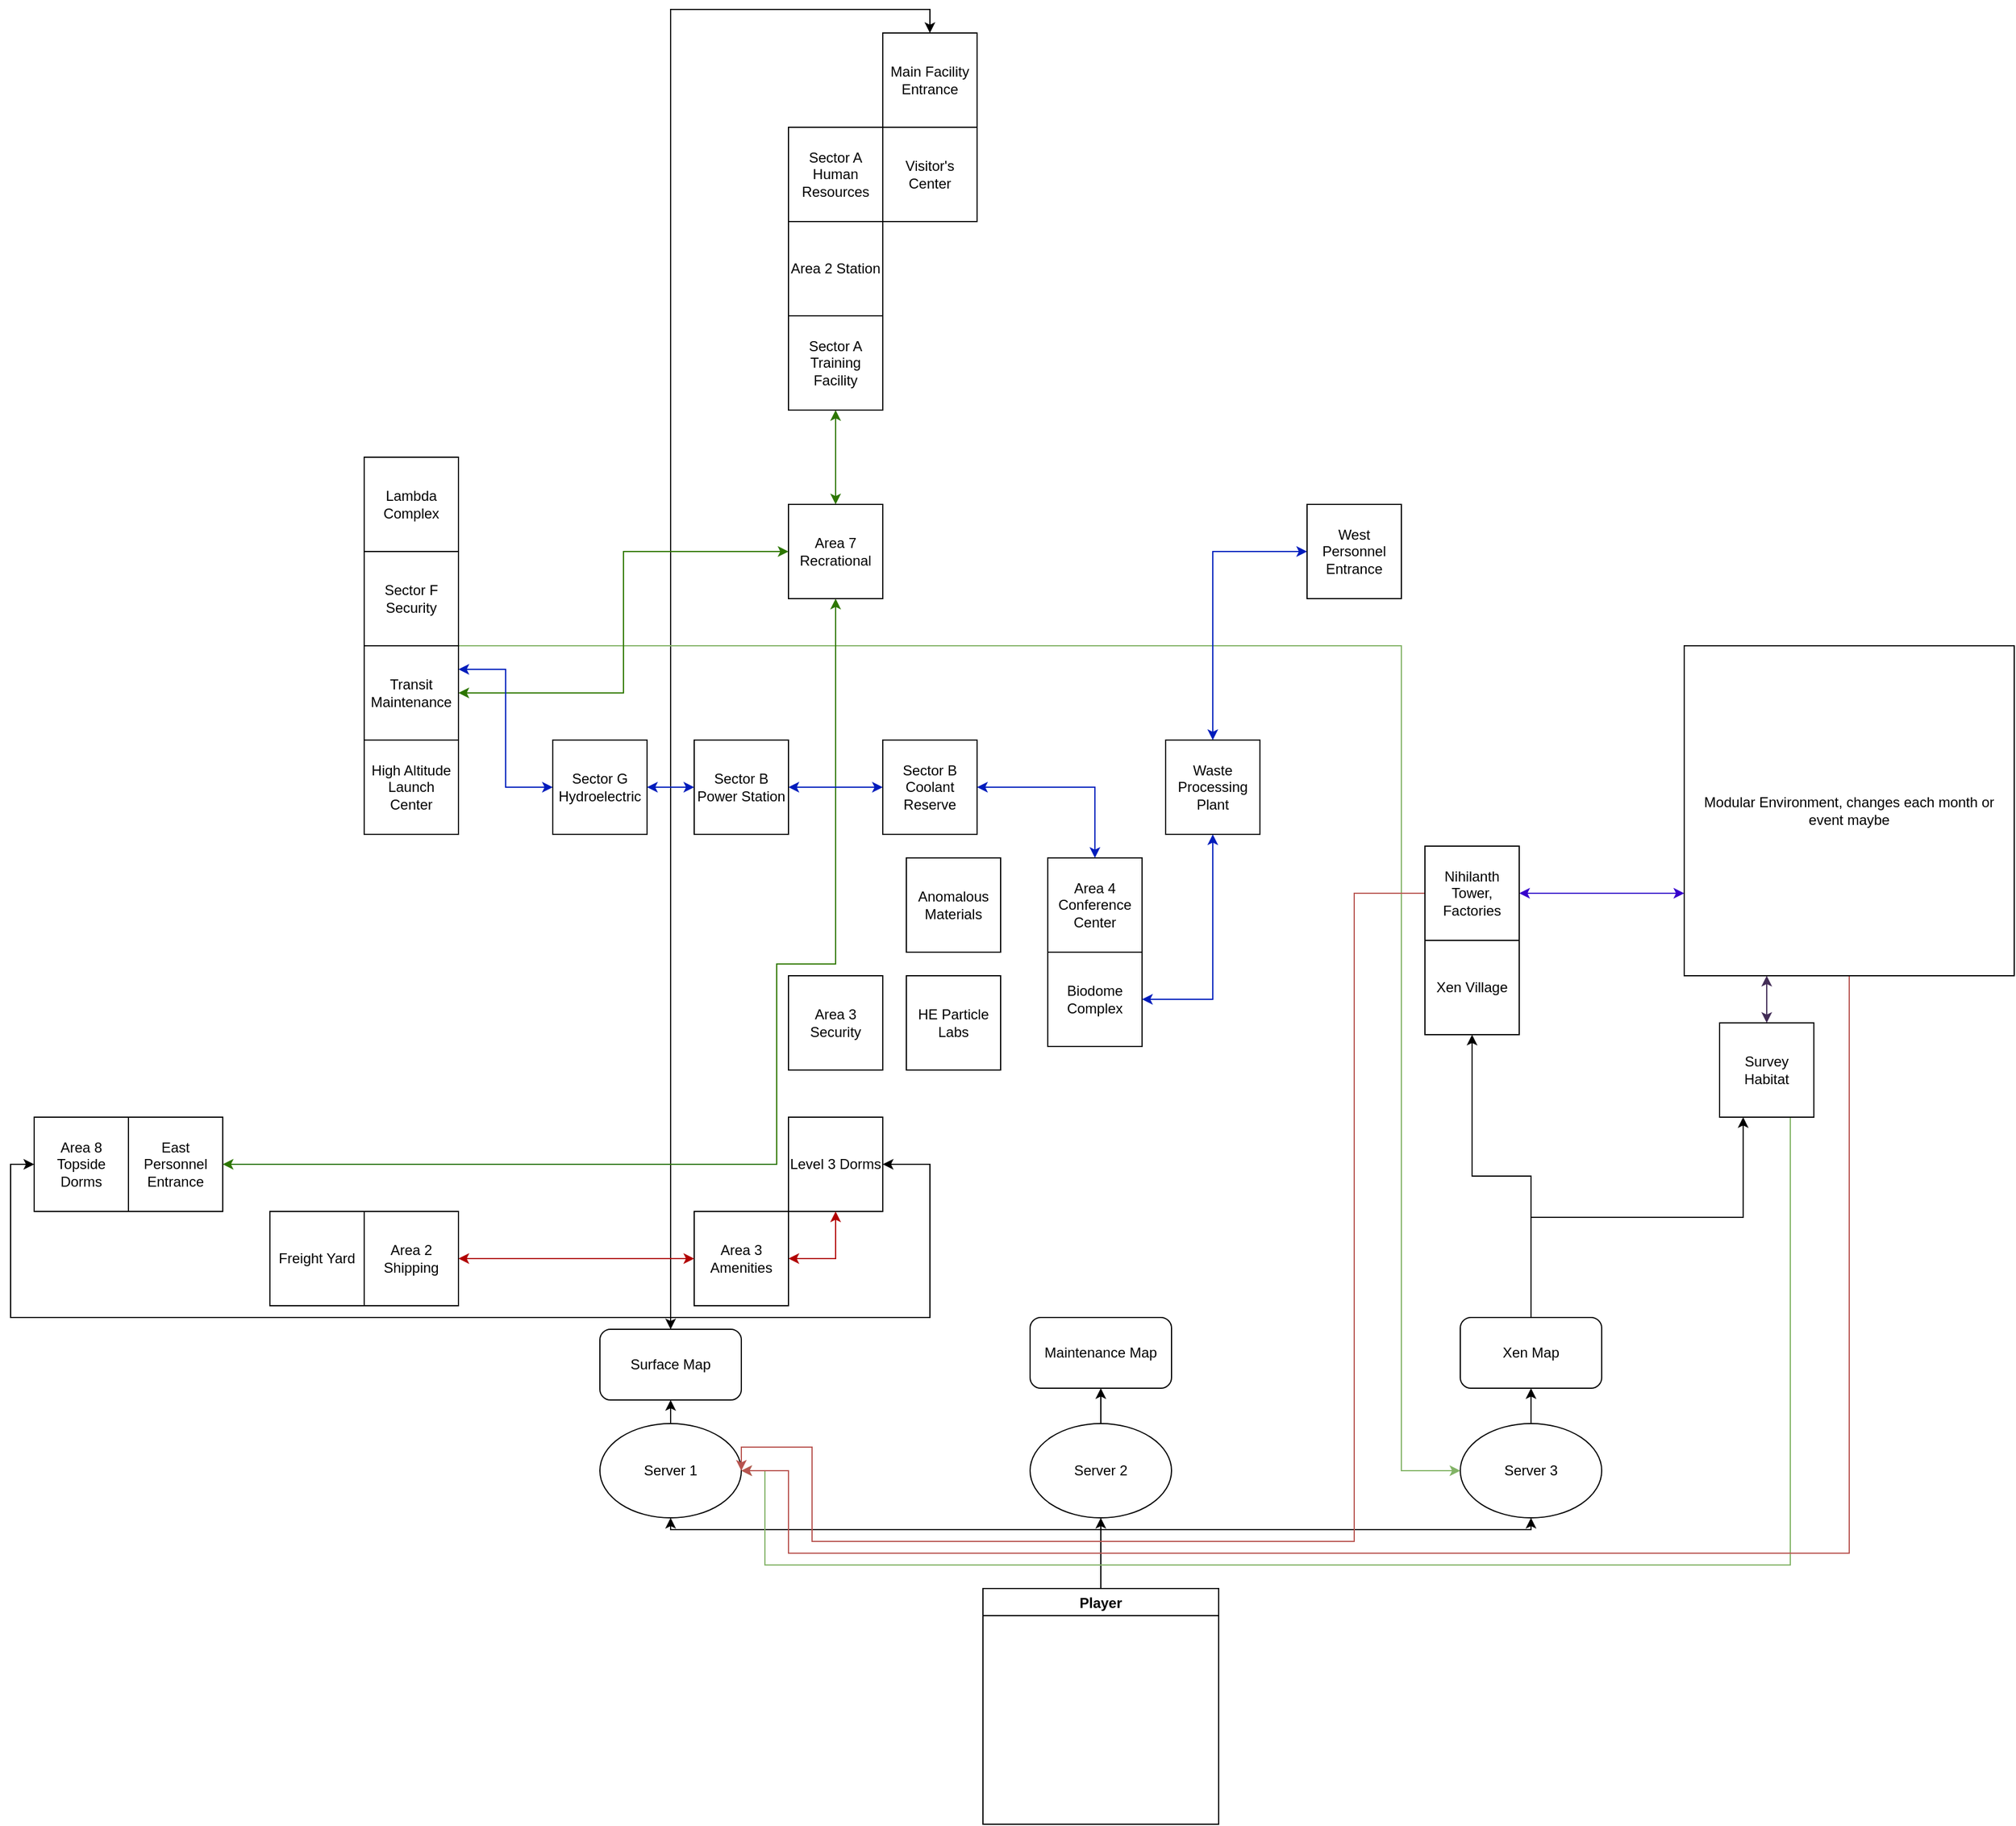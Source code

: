 <mxfile version="16.6.4" type="github">
  <diagram id="pAxz8__UEu0tE-uq1FwQ" name="Page-1">
    <mxGraphModel dx="2871" dy="2224" grid="1" gridSize="10" guides="1" tooltips="1" connect="1" arrows="1" fold="1" page="1" pageScale="1" pageWidth="850" pageHeight="1100" math="0" shadow="0">
      <root>
        <mxCell id="0" />
        <mxCell id="1" parent="0" />
        <mxCell id="gdxoQut8BHxpfie8aeQP-1" style="edgeStyle=orthogonalEdgeStyle;rounded=0;orthogonalLoop=1;jettySize=auto;html=1;exitX=0.5;exitY=0;exitDx=0;exitDy=0;entryX=0.5;entryY=1;entryDx=0;entryDy=0;" parent="1" source="gdxoQut8BHxpfie8aeQP-4" target="gdxoQut8BHxpfie8aeQP-13" edge="1">
          <mxGeometry relative="1" as="geometry">
            <Array as="points">
              <mxPoint x="425" y="430" />
              <mxPoint x="425" y="430" />
            </Array>
          </mxGeometry>
        </mxCell>
        <mxCell id="gdxoQut8BHxpfie8aeQP-2" style="edgeStyle=orthogonalEdgeStyle;rounded=0;orthogonalLoop=1;jettySize=auto;html=1;exitX=0.5;exitY=0;exitDx=0;exitDy=0;entryX=0.5;entryY=1;entryDx=0;entryDy=0;" parent="1" source="gdxoQut8BHxpfie8aeQP-4" target="gdxoQut8BHxpfie8aeQP-8" edge="1">
          <mxGeometry relative="1" as="geometry">
            <Array as="points">
              <mxPoint x="425" y="430" />
              <mxPoint x="60" y="430" />
            </Array>
          </mxGeometry>
        </mxCell>
        <mxCell id="gdxoQut8BHxpfie8aeQP-3" style="edgeStyle=orthogonalEdgeStyle;rounded=0;orthogonalLoop=1;jettySize=auto;html=1;exitX=0.5;exitY=0;exitDx=0;exitDy=0;entryX=0.5;entryY=1;entryDx=0;entryDy=0;" parent="1" source="gdxoQut8BHxpfie8aeQP-4" target="gdxoQut8BHxpfie8aeQP-10" edge="1">
          <mxGeometry relative="1" as="geometry">
            <Array as="points">
              <mxPoint x="425" y="430" />
              <mxPoint x="790" y="430" />
            </Array>
          </mxGeometry>
        </mxCell>
        <mxCell id="gdxoQut8BHxpfie8aeQP-4" value="Player" style="swimlane;" parent="1" vertex="1">
          <mxGeometry x="325" y="480" width="200" height="200" as="geometry" />
        </mxCell>
        <mxCell id="gdxoQut8BHxpfie8aeQP-19" style="edgeStyle=orthogonalEdgeStyle;rounded=0;orthogonalLoop=1;jettySize=auto;html=1;exitX=0.5;exitY=0;exitDx=0;exitDy=0;entryX=1;entryY=0.5;entryDx=0;entryDy=0;" parent="1" source="gdxoQut8BHxpfie8aeQP-5" target="gdxoQut8BHxpfie8aeQP-17" edge="1">
          <mxGeometry relative="1" as="geometry">
            <mxPoint x="310" y="120" as="targetPoint" />
            <Array as="points">
              <mxPoint x="60" y="250" />
              <mxPoint x="280" y="250" />
              <mxPoint x="280" y="120" />
            </Array>
          </mxGeometry>
        </mxCell>
        <mxCell id="fsi9qY0LOS0fLVxbP0fn-8" style="edgeStyle=orthogonalEdgeStyle;rounded=0;orthogonalLoop=1;jettySize=auto;html=1;exitX=0.5;exitY=0;exitDx=0;exitDy=0;entryX=0.5;entryY=0;entryDx=0;entryDy=0;" edge="1" parent="1" source="gdxoQut8BHxpfie8aeQP-5" target="gdxoQut8BHxpfie8aeQP-15">
          <mxGeometry relative="1" as="geometry">
            <mxPoint x="60" y="-540" as="targetPoint" />
          </mxGeometry>
        </mxCell>
        <mxCell id="fsi9qY0LOS0fLVxbP0fn-58" style="edgeStyle=orthogonalEdgeStyle;rounded=0;orthogonalLoop=1;jettySize=auto;html=1;exitX=0.5;exitY=0;exitDx=0;exitDy=0;entryX=0;entryY=0.5;entryDx=0;entryDy=0;startArrow=classic;startFill=1;strokeColor=default;" edge="1" parent="1" source="gdxoQut8BHxpfie8aeQP-5" target="fsi9qY0LOS0fLVxbP0fn-9">
          <mxGeometry relative="1" as="geometry">
            <Array as="points">
              <mxPoint x="60" y="250" />
              <mxPoint x="-500" y="250" />
              <mxPoint x="-500" y="120" />
            </Array>
          </mxGeometry>
        </mxCell>
        <mxCell id="gdxoQut8BHxpfie8aeQP-5" value="Surface Map" style="rounded=1;whiteSpace=wrap;html=1;" parent="1" vertex="1">
          <mxGeometry y="260" width="120" height="60" as="geometry" />
        </mxCell>
        <mxCell id="gdxoQut8BHxpfie8aeQP-22" style="edgeStyle=orthogonalEdgeStyle;rounded=0;orthogonalLoop=1;jettySize=auto;html=1;exitX=0.5;exitY=0;exitDx=0;exitDy=0;entryX=0.25;entryY=1;entryDx=0;entryDy=0;" parent="1" source="gdxoQut8BHxpfie8aeQP-6" target="gdxoQut8BHxpfie8aeQP-21" edge="1">
          <mxGeometry relative="1" as="geometry" />
        </mxCell>
        <mxCell id="gdxoQut8BHxpfie8aeQP-24" style="edgeStyle=orthogonalEdgeStyle;rounded=0;orthogonalLoop=1;jettySize=auto;html=1;exitX=0.5;exitY=0;exitDx=0;exitDy=0;entryX=0.5;entryY=1;entryDx=0;entryDy=0;" parent="1" source="gdxoQut8BHxpfie8aeQP-6" target="gdxoQut8BHxpfie8aeQP-23" edge="1">
          <mxGeometry relative="1" as="geometry" />
        </mxCell>
        <mxCell id="gdxoQut8BHxpfie8aeQP-6" value="Xen Map" style="rounded=1;whiteSpace=wrap;html=1;" parent="1" vertex="1">
          <mxGeometry x="730" y="250" width="120" height="60" as="geometry" />
        </mxCell>
        <mxCell id="gdxoQut8BHxpfie8aeQP-7" style="edgeStyle=orthogonalEdgeStyle;rounded=0;orthogonalLoop=1;jettySize=auto;html=1;exitX=0.5;exitY=0;exitDx=0;exitDy=0;entryX=0.5;entryY=1;entryDx=0;entryDy=0;" parent="1" source="gdxoQut8BHxpfie8aeQP-8" target="gdxoQut8BHxpfie8aeQP-5" edge="1">
          <mxGeometry relative="1" as="geometry" />
        </mxCell>
        <mxCell id="gdxoQut8BHxpfie8aeQP-8" value="Server 1" style="ellipse;whiteSpace=wrap;html=1;" parent="1" vertex="1">
          <mxGeometry y="340" width="120" height="80" as="geometry" />
        </mxCell>
        <mxCell id="gdxoQut8BHxpfie8aeQP-9" style="edgeStyle=orthogonalEdgeStyle;rounded=0;orthogonalLoop=1;jettySize=auto;html=1;exitX=0.5;exitY=0;exitDx=0;exitDy=0;entryX=0.5;entryY=1;entryDx=0;entryDy=0;" parent="1" source="gdxoQut8BHxpfie8aeQP-10" target="gdxoQut8BHxpfie8aeQP-6" edge="1">
          <mxGeometry relative="1" as="geometry" />
        </mxCell>
        <mxCell id="gdxoQut8BHxpfie8aeQP-10" value="Server 3" style="ellipse;whiteSpace=wrap;html=1;" parent="1" vertex="1">
          <mxGeometry x="730" y="340" width="120" height="80" as="geometry" />
        </mxCell>
        <mxCell id="gdxoQut8BHxpfie8aeQP-11" value="Maintenance Map" style="rounded=1;whiteSpace=wrap;html=1;" parent="1" vertex="1">
          <mxGeometry x="365" y="250" width="120" height="60" as="geometry" />
        </mxCell>
        <mxCell id="gdxoQut8BHxpfie8aeQP-12" style="edgeStyle=orthogonalEdgeStyle;rounded=0;orthogonalLoop=1;jettySize=auto;html=1;exitX=0.5;exitY=0;exitDx=0;exitDy=0;entryX=0.5;entryY=1;entryDx=0;entryDy=0;" parent="1" source="gdxoQut8BHxpfie8aeQP-13" target="gdxoQut8BHxpfie8aeQP-11" edge="1">
          <mxGeometry relative="1" as="geometry" />
        </mxCell>
        <mxCell id="gdxoQut8BHxpfie8aeQP-13" value="Server 2" style="ellipse;whiteSpace=wrap;html=1;" parent="1" vertex="1">
          <mxGeometry x="365" y="340" width="120" height="80" as="geometry" />
        </mxCell>
        <mxCell id="gdxoQut8BHxpfie8aeQP-30" style="edgeStyle=orthogonalEdgeStyle;rounded=0;orthogonalLoop=1;jettySize=auto;html=1;exitX=1;exitY=0.5;exitDx=0;exitDy=0;entryX=0;entryY=0.5;entryDx=0;entryDy=0;fillColor=#d5e8d4;strokeColor=#82b366;" parent="1" source="gdxoQut8BHxpfie8aeQP-14" target="gdxoQut8BHxpfie8aeQP-10" edge="1">
          <mxGeometry relative="1" as="geometry">
            <mxPoint x="680" y="380" as="targetPoint" />
            <Array as="points">
              <mxPoint x="680" y="-320" />
              <mxPoint x="680" y="380" />
            </Array>
          </mxGeometry>
        </mxCell>
        <mxCell id="gdxoQut8BHxpfie8aeQP-14" value="Lambda Complex" style="whiteSpace=wrap;html=1;aspect=fixed;" parent="1" vertex="1">
          <mxGeometry x="-200" y="-480" width="80" height="80" as="geometry" />
        </mxCell>
        <mxCell id="gdxoQut8BHxpfie8aeQP-15" value="Main Facility Entrance" style="whiteSpace=wrap;html=1;aspect=fixed;" parent="1" vertex="1">
          <mxGeometry x="240" y="-840" width="80" height="80" as="geometry" />
        </mxCell>
        <mxCell id="fsi9qY0LOS0fLVxbP0fn-29" style="edgeStyle=orthogonalEdgeStyle;rounded=0;orthogonalLoop=1;jettySize=auto;html=1;entryX=0.5;entryY=1;entryDx=0;entryDy=0;fillColor=#60a917;strokeColor=#2D7600;startArrow=classic;startFill=1;exitX=1;exitY=0.5;exitDx=0;exitDy=0;" edge="1" parent="1" source="fsi9qY0LOS0fLVxbP0fn-13" target="fsi9qY0LOS0fLVxbP0fn-25">
          <mxGeometry relative="1" as="geometry">
            <mxPoint x="160" y="-70" as="sourcePoint" />
            <Array as="points">
              <mxPoint x="150" y="120" />
              <mxPoint x="150" y="-50" />
              <mxPoint x="200" y="-50" />
            </Array>
          </mxGeometry>
        </mxCell>
        <mxCell id="gdxoQut8BHxpfie8aeQP-16" value="Area 3 Security" style="whiteSpace=wrap;html=1;aspect=fixed;" parent="1" vertex="1">
          <mxGeometry x="160" y="-40" width="80" height="80" as="geometry" />
        </mxCell>
        <mxCell id="gdxoQut8BHxpfie8aeQP-17" value="Level 3 Dorms" style="whiteSpace=wrap;html=1;aspect=fixed;" parent="1" vertex="1">
          <mxGeometry x="160" y="80" width="80" height="80" as="geometry" />
        </mxCell>
        <mxCell id="fsi9qY0LOS0fLVxbP0fn-40" style="edgeStyle=orthogonalEdgeStyle;rounded=0;orthogonalLoop=1;jettySize=auto;html=1;exitX=0;exitY=0.5;exitDx=0;exitDy=0;startArrow=classic;startFill=1;strokeColor=#001DBC;fillColor=#0050ef;entryX=1;entryY=0.5;entryDx=0;entryDy=0;" edge="1" parent="1" source="fsi9qY0LOS0fLVxbP0fn-41" target="fsi9qY0LOS0fLVxbP0fn-44">
          <mxGeometry relative="1" as="geometry">
            <mxPoint x="130" y="-200" as="targetPoint" />
          </mxGeometry>
        </mxCell>
        <mxCell id="gdxoQut8BHxpfie8aeQP-18" value="Biodome Complex" style="whiteSpace=wrap;html=1;aspect=fixed;" parent="1" vertex="1">
          <mxGeometry x="380" y="-60" width="80" height="80" as="geometry" />
        </mxCell>
        <mxCell id="gdxoQut8BHxpfie8aeQP-29" style="edgeStyle=orthogonalEdgeStyle;rounded=0;orthogonalLoop=1;jettySize=auto;html=1;exitX=0.5;exitY=0;exitDx=0;exitDy=0;entryX=0.25;entryY=1;entryDx=0;entryDy=0;fillColor=#76608a;strokeColor=#432D57;startArrow=classic;startFill=1;" parent="1" source="gdxoQut8BHxpfie8aeQP-21" target="gdxoQut8BHxpfie8aeQP-27" edge="1">
          <mxGeometry relative="1" as="geometry">
            <Array as="points">
              <mxPoint x="990" y="-30" />
              <mxPoint x="990" y="-30" />
            </Array>
          </mxGeometry>
        </mxCell>
        <mxCell id="gdxoQut8BHxpfie8aeQP-31" style="edgeStyle=orthogonalEdgeStyle;rounded=0;orthogonalLoop=1;jettySize=auto;html=1;exitX=0.75;exitY=1;exitDx=0;exitDy=0;entryX=1;entryY=0.5;entryDx=0;entryDy=0;fillColor=#d5e8d4;strokeColor=#82b366;gradientColor=#97d077;" parent="1" source="gdxoQut8BHxpfie8aeQP-21" target="gdxoQut8BHxpfie8aeQP-8" edge="1">
          <mxGeometry relative="1" as="geometry">
            <mxPoint x="1000" y="360" as="targetPoint" />
            <Array as="points">
              <mxPoint x="1010" y="460" />
              <mxPoint x="140" y="460" />
              <mxPoint x="140" y="380" />
            </Array>
          </mxGeometry>
        </mxCell>
        <mxCell id="gdxoQut8BHxpfie8aeQP-21" value="Survey Habitat" style="whiteSpace=wrap;html=1;aspect=fixed;" parent="1" vertex="1">
          <mxGeometry x="950" width="80" height="80" as="geometry" />
        </mxCell>
        <mxCell id="gdxoQut8BHxpfie8aeQP-23" value="Xen Village" style="whiteSpace=wrap;html=1;aspect=fixed;" parent="1" vertex="1">
          <mxGeometry x="700" y="-70" width="80" height="80" as="geometry" />
        </mxCell>
        <mxCell id="gdxoQut8BHxpfie8aeQP-28" style="edgeStyle=orthogonalEdgeStyle;rounded=0;orthogonalLoop=1;jettySize=auto;html=1;exitX=1;exitY=0.5;exitDx=0;exitDy=0;entryX=0;entryY=0.75;entryDx=0;entryDy=0;fillColor=#6a00ff;strokeColor=#3700CC;startArrow=classic;startFill=1;" parent="1" source="gdxoQut8BHxpfie8aeQP-25" target="gdxoQut8BHxpfie8aeQP-27" edge="1">
          <mxGeometry relative="1" as="geometry">
            <mxPoint x="880" y="-90" as="targetPoint" />
            <Array as="points">
              <mxPoint x="810" y="-110" />
              <mxPoint x="810" y="-110" />
            </Array>
          </mxGeometry>
        </mxCell>
        <mxCell id="gdxoQut8BHxpfie8aeQP-32" style="edgeStyle=orthogonalEdgeStyle;rounded=0;orthogonalLoop=1;jettySize=auto;html=1;exitX=0;exitY=0.5;exitDx=0;exitDy=0;entryX=1;entryY=0.5;entryDx=0;entryDy=0;fillColor=#f8cecc;strokeColor=#b85450;gradientColor=#ea6b66;" parent="1" source="gdxoQut8BHxpfie8aeQP-25" target="gdxoQut8BHxpfie8aeQP-8" edge="1">
          <mxGeometry relative="1" as="geometry">
            <mxPoint x="160" y="380" as="targetPoint" />
            <Array as="points">
              <mxPoint x="640" y="-110" />
              <mxPoint x="640" y="440" />
              <mxPoint x="180" y="440" />
              <mxPoint x="180" y="360" />
              <mxPoint x="120" y="360" />
            </Array>
          </mxGeometry>
        </mxCell>
        <mxCell id="gdxoQut8BHxpfie8aeQP-25" value="Nihilanth Tower, Factories" style="whiteSpace=wrap;html=1;aspect=fixed;" parent="1" vertex="1">
          <mxGeometry x="700" y="-150" width="80" height="80" as="geometry" />
        </mxCell>
        <mxCell id="gdxoQut8BHxpfie8aeQP-33" style="edgeStyle=orthogonalEdgeStyle;rounded=0;orthogonalLoop=1;jettySize=auto;html=1;exitX=0.5;exitY=1;exitDx=0;exitDy=0;entryX=1;entryY=0.5;entryDx=0;entryDy=0;fillColor=#f8cecc;strokeColor=#b85450;gradientColor=#ea6b66;" parent="1" source="gdxoQut8BHxpfie8aeQP-27" edge="1" target="gdxoQut8BHxpfie8aeQP-8">
          <mxGeometry relative="1" as="geometry">
            <mxPoint x="300" y="450" as="targetPoint" />
            <Array as="points">
              <mxPoint x="1060" y="450" />
              <mxPoint x="160" y="450" />
              <mxPoint x="160" y="380" />
            </Array>
          </mxGeometry>
        </mxCell>
        <mxCell id="gdxoQut8BHxpfie8aeQP-27" value="Modular Environment, changes each month or event maybe" style="whiteSpace=wrap;html=1;aspect=fixed;" parent="1" vertex="1">
          <mxGeometry x="920" y="-320" width="280" height="280" as="geometry" />
        </mxCell>
        <mxCell id="fsi9qY0LOS0fLVxbP0fn-5" value="Anomalous Materials" style="whiteSpace=wrap;html=1;aspect=fixed;" vertex="1" parent="1">
          <mxGeometry x="260" y="-140" width="80" height="80" as="geometry" />
        </mxCell>
        <mxCell id="fsi9qY0LOS0fLVxbP0fn-6" value="HE Particle Labs" style="whiteSpace=wrap;html=1;aspect=fixed;" vertex="1" parent="1">
          <mxGeometry x="260" y="-40" width="80" height="80" as="geometry" />
        </mxCell>
        <mxCell id="fsi9qY0LOS0fLVxbP0fn-42" style="edgeStyle=orthogonalEdgeStyle;rounded=0;orthogonalLoop=1;jettySize=auto;html=1;exitX=0.5;exitY=1;exitDx=0;exitDy=0;entryX=1;entryY=0.5;entryDx=0;entryDy=0;startArrow=classic;startFill=1;strokeColor=#001DBC;fillColor=#0050ef;" edge="1" parent="1" source="fsi9qY0LOS0fLVxbP0fn-7" target="gdxoQut8BHxpfie8aeQP-18">
          <mxGeometry relative="1" as="geometry" />
        </mxCell>
        <mxCell id="fsi9qY0LOS0fLVxbP0fn-7" value="Waste Processing Plant" style="whiteSpace=wrap;html=1;aspect=fixed;" vertex="1" parent="1">
          <mxGeometry x="480" y="-240" width="80" height="80" as="geometry" />
        </mxCell>
        <mxCell id="fsi9qY0LOS0fLVxbP0fn-9" value="Area 8 Topside Dorms" style="whiteSpace=wrap;html=1;aspect=fixed;" vertex="1" parent="1">
          <mxGeometry x="-480" y="80" width="80" height="80" as="geometry" />
        </mxCell>
        <mxCell id="fsi9qY0LOS0fLVxbP0fn-55" style="edgeStyle=orthogonalEdgeStyle;rounded=0;orthogonalLoop=1;jettySize=auto;html=1;exitX=1;exitY=0.5;exitDx=0;exitDy=0;entryX=0.5;entryY=1;entryDx=0;entryDy=0;startArrow=classic;startFill=1;strokeColor=#B20000;fillColor=#e51400;" edge="1" parent="1" source="fsi9qY0LOS0fLVxbP0fn-12" target="gdxoQut8BHxpfie8aeQP-17">
          <mxGeometry relative="1" as="geometry" />
        </mxCell>
        <mxCell id="fsi9qY0LOS0fLVxbP0fn-12" value="Area 3 Amenities" style="whiteSpace=wrap;html=1;aspect=fixed;" vertex="1" parent="1">
          <mxGeometry x="80" y="160" width="80" height="80" as="geometry" />
        </mxCell>
        <mxCell id="fsi9qY0LOS0fLVxbP0fn-13" value="East Personnel Entrance" style="whiteSpace=wrap;html=1;aspect=fixed;" vertex="1" parent="1">
          <mxGeometry x="-400" y="80" width="80" height="80" as="geometry" />
        </mxCell>
        <mxCell id="fsi9qY0LOS0fLVxbP0fn-21" value="Sector A Human Resources" style="whiteSpace=wrap;html=1;aspect=fixed;" vertex="1" parent="1">
          <mxGeometry x="160" y="-760" width="80" height="80" as="geometry" />
        </mxCell>
        <mxCell id="fsi9qY0LOS0fLVxbP0fn-26" style="edgeStyle=orthogonalEdgeStyle;rounded=0;orthogonalLoop=1;jettySize=auto;html=1;exitX=0.5;exitY=1;exitDx=0;exitDy=0;entryX=0.5;entryY=0;entryDx=0;entryDy=0;fillColor=#60a917;strokeColor=#2D7600;startArrow=classic;startFill=1;" edge="1" parent="1" source="fsi9qY0LOS0fLVxbP0fn-22" target="fsi9qY0LOS0fLVxbP0fn-25">
          <mxGeometry relative="1" as="geometry" />
        </mxCell>
        <mxCell id="fsi9qY0LOS0fLVxbP0fn-22" value="Sector A Training Facility" style="whiteSpace=wrap;html=1;aspect=fixed;" vertex="1" parent="1">
          <mxGeometry x="160" y="-600" width="80" height="80" as="geometry" />
        </mxCell>
        <mxCell id="fsi9qY0LOS0fLVxbP0fn-23" value="Visitor&#39;s Center" style="whiteSpace=wrap;html=1;aspect=fixed;" vertex="1" parent="1">
          <mxGeometry x="240" y="-760" width="80" height="80" as="geometry" />
        </mxCell>
        <mxCell id="fsi9qY0LOS0fLVxbP0fn-24" value="Area 2 Station" style="whiteSpace=wrap;html=1;aspect=fixed;" vertex="1" parent="1">
          <mxGeometry x="160" y="-680" width="80" height="80" as="geometry" />
        </mxCell>
        <mxCell id="fsi9qY0LOS0fLVxbP0fn-59" style="edgeStyle=orthogonalEdgeStyle;rounded=0;orthogonalLoop=1;jettySize=auto;html=1;exitX=0;exitY=0.5;exitDx=0;exitDy=0;entryX=1;entryY=0.5;entryDx=0;entryDy=0;startArrow=classic;startFill=1;strokeColor=#2D7600;fillColor=#60a917;" edge="1" parent="1" source="fsi9qY0LOS0fLVxbP0fn-25" target="fsi9qY0LOS0fLVxbP0fn-35">
          <mxGeometry relative="1" as="geometry" />
        </mxCell>
        <mxCell id="fsi9qY0LOS0fLVxbP0fn-25" value="Area 7 Recrational" style="whiteSpace=wrap;html=1;aspect=fixed;" vertex="1" parent="1">
          <mxGeometry x="160" y="-440" width="80" height="80" as="geometry" />
        </mxCell>
        <mxCell id="fsi9qY0LOS0fLVxbP0fn-33" value="High Altitude Launch Center" style="whiteSpace=wrap;html=1;aspect=fixed;" vertex="1" parent="1">
          <mxGeometry x="-200" y="-240" width="80" height="80" as="geometry" />
        </mxCell>
        <mxCell id="fsi9qY0LOS0fLVxbP0fn-35" value="Transit Maintenance" style="whiteSpace=wrap;html=1;aspect=fixed;" vertex="1" parent="1">
          <mxGeometry x="-200" y="-320" width="80" height="80" as="geometry" />
        </mxCell>
        <mxCell id="fsi9qY0LOS0fLVxbP0fn-36" value="Sector F Security" style="whiteSpace=wrap;html=1;aspect=fixed;" vertex="1" parent="1">
          <mxGeometry x="-200" y="-400" width="80" height="80" as="geometry" />
        </mxCell>
        <mxCell id="fsi9qY0LOS0fLVxbP0fn-57" style="edgeStyle=orthogonalEdgeStyle;rounded=0;orthogonalLoop=1;jettySize=auto;html=1;exitX=0;exitY=0.5;exitDx=0;exitDy=0;entryX=1;entryY=0.25;entryDx=0;entryDy=0;startArrow=classic;startFill=1;strokeColor=#001DBC;fillColor=#0050ef;" edge="1" parent="1" source="fsi9qY0LOS0fLVxbP0fn-39" target="fsi9qY0LOS0fLVxbP0fn-35">
          <mxGeometry relative="1" as="geometry" />
        </mxCell>
        <mxCell id="fsi9qY0LOS0fLVxbP0fn-39" value="Sector G Hydroelectric" style="whiteSpace=wrap;html=1;aspect=fixed;" vertex="1" parent="1">
          <mxGeometry x="-40" y="-240" width="80" height="80" as="geometry" />
        </mxCell>
        <mxCell id="fsi9qY0LOS0fLVxbP0fn-41" value="Sector B Coolant Reserve" style="whiteSpace=wrap;html=1;aspect=fixed;" vertex="1" parent="1">
          <mxGeometry x="240" y="-240" width="80" height="80" as="geometry" />
        </mxCell>
        <mxCell id="fsi9qY0LOS0fLVxbP0fn-45" style="edgeStyle=orthogonalEdgeStyle;rounded=0;orthogonalLoop=1;jettySize=auto;html=1;exitX=0;exitY=0.5;exitDx=0;exitDy=0;entryX=1;entryY=0.5;entryDx=0;entryDy=0;startArrow=classic;startFill=1;strokeColor=#001DBC;fillColor=#0050ef;" edge="1" parent="1" source="fsi9qY0LOS0fLVxbP0fn-44" target="fsi9qY0LOS0fLVxbP0fn-39">
          <mxGeometry relative="1" as="geometry" />
        </mxCell>
        <mxCell id="fsi9qY0LOS0fLVxbP0fn-44" value="Sector B Power Station" style="whiteSpace=wrap;html=1;aspect=fixed;" vertex="1" parent="1">
          <mxGeometry x="80" y="-240" width="80" height="80" as="geometry" />
        </mxCell>
        <mxCell id="fsi9qY0LOS0fLVxbP0fn-47" style="edgeStyle=orthogonalEdgeStyle;rounded=0;orthogonalLoop=1;jettySize=auto;html=1;exitX=0.5;exitY=0;exitDx=0;exitDy=0;entryX=1;entryY=0.5;entryDx=0;entryDy=0;startArrow=classic;startFill=1;strokeColor=#001DBC;fillColor=#0050ef;" edge="1" parent="1" source="fsi9qY0LOS0fLVxbP0fn-46" target="fsi9qY0LOS0fLVxbP0fn-41">
          <mxGeometry relative="1" as="geometry" />
        </mxCell>
        <mxCell id="fsi9qY0LOS0fLVxbP0fn-46" value="Area 4 Conference Center" style="whiteSpace=wrap;html=1;aspect=fixed;" vertex="1" parent="1">
          <mxGeometry x="380" y="-140" width="80" height="80" as="geometry" />
        </mxCell>
        <mxCell id="fsi9qY0LOS0fLVxbP0fn-49" style="edgeStyle=orthogonalEdgeStyle;rounded=0;orthogonalLoop=1;jettySize=auto;html=1;exitX=0;exitY=0.5;exitDx=0;exitDy=0;entryX=0.5;entryY=0;entryDx=0;entryDy=0;startArrow=classic;startFill=1;strokeColor=#001DBC;fillColor=#0050ef;" edge="1" parent="1" source="fsi9qY0LOS0fLVxbP0fn-48" target="fsi9qY0LOS0fLVxbP0fn-7">
          <mxGeometry relative="1" as="geometry" />
        </mxCell>
        <mxCell id="fsi9qY0LOS0fLVxbP0fn-48" value="West Personnel Entrance" style="whiteSpace=wrap;html=1;aspect=fixed;" vertex="1" parent="1">
          <mxGeometry x="600" y="-440" width="80" height="80" as="geometry" />
        </mxCell>
        <mxCell id="fsi9qY0LOS0fLVxbP0fn-54" style="edgeStyle=orthogonalEdgeStyle;rounded=0;orthogonalLoop=1;jettySize=auto;html=1;exitX=1;exitY=0.5;exitDx=0;exitDy=0;entryX=0;entryY=0.5;entryDx=0;entryDy=0;startArrow=classic;startFill=1;strokeColor=#B20000;fillColor=#e51400;" edge="1" parent="1" source="fsi9qY0LOS0fLVxbP0fn-52" target="fsi9qY0LOS0fLVxbP0fn-12">
          <mxGeometry relative="1" as="geometry" />
        </mxCell>
        <mxCell id="fsi9qY0LOS0fLVxbP0fn-52" value="Area 2 Shipping" style="whiteSpace=wrap;html=1;aspect=fixed;" vertex="1" parent="1">
          <mxGeometry x="-200" y="160" width="80" height="80" as="geometry" />
        </mxCell>
        <mxCell id="fsi9qY0LOS0fLVxbP0fn-53" value="Freight Yard" style="whiteSpace=wrap;html=1;aspect=fixed;" vertex="1" parent="1">
          <mxGeometry x="-280" y="160" width="80" height="80" as="geometry" />
        </mxCell>
      </root>
    </mxGraphModel>
  </diagram>
</mxfile>
